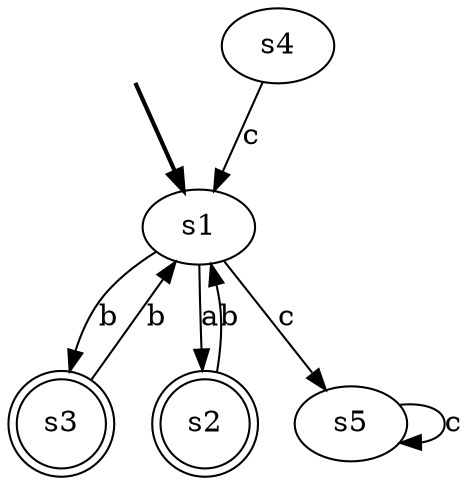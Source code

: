 digraph {
	fake [style=invisible]
	s4
	s3 [shape=doublecircle]
	s2 [shape=doublecircle]
	s5
	s1 [root=true]
	fake -> s1 [style=bold]
	s3 -> s1 [label=b]
	s5 -> s5 [label=c]
	s1 -> s3 [label=b]
	s1 -> s2 [label=a]
	s1 -> s5 [label=c]
	s4 -> s1 [label=c]
	s2 -> s1 [label=b]
}

